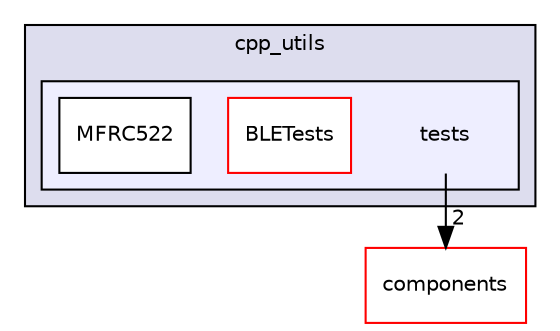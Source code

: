 digraph "esp32-snippets/cpp_utils/tests" {
  compound=true
  node [ fontsize="10", fontname="Helvetica"];
  edge [ labelfontsize="10", labelfontname="Helvetica"];
  subgraph clusterdir_e66062f3a4d2a5b6b6746a6b0f9c85ac {
    graph [ bgcolor="#ddddee", pencolor="black", label="cpp_utils" fontname="Helvetica", fontsize="10", URL="dir_e66062f3a4d2a5b6b6746a6b0f9c85ac.html"]
  subgraph clusterdir_af73c6a8db99cb06944db5cd579ae26e {
    graph [ bgcolor="#eeeeff", pencolor="black", label="" URL="dir_af73c6a8db99cb06944db5cd579ae26e.html"];
    dir_af73c6a8db99cb06944db5cd579ae26e [shape=plaintext label="tests"];
    dir_bd6a5a299570209f7e79b4822fafcd71 [shape=box label="BLETests" color="red" fillcolor="white" style="filled" URL="dir_bd6a5a299570209f7e79b4822fafcd71.html"];
    dir_83cbe673452f01ca7c081e9deb8f2d90 [shape=box label="MFRC522" color="black" fillcolor="white" style="filled" URL="dir_83cbe673452f01ca7c081e9deb8f2d90.html"];
  }
  }
  dir_409f97388efe006bc3438b95e9edef48 [shape=box label="components" fillcolor="white" style="filled" color="red" URL="dir_409f97388efe006bc3438b95e9edef48.html"];
  dir_af73c6a8db99cb06944db5cd579ae26e->dir_409f97388efe006bc3438b95e9edef48 [headlabel="2", labeldistance=1.5 headhref="dir_000064_000000.html"];
}

